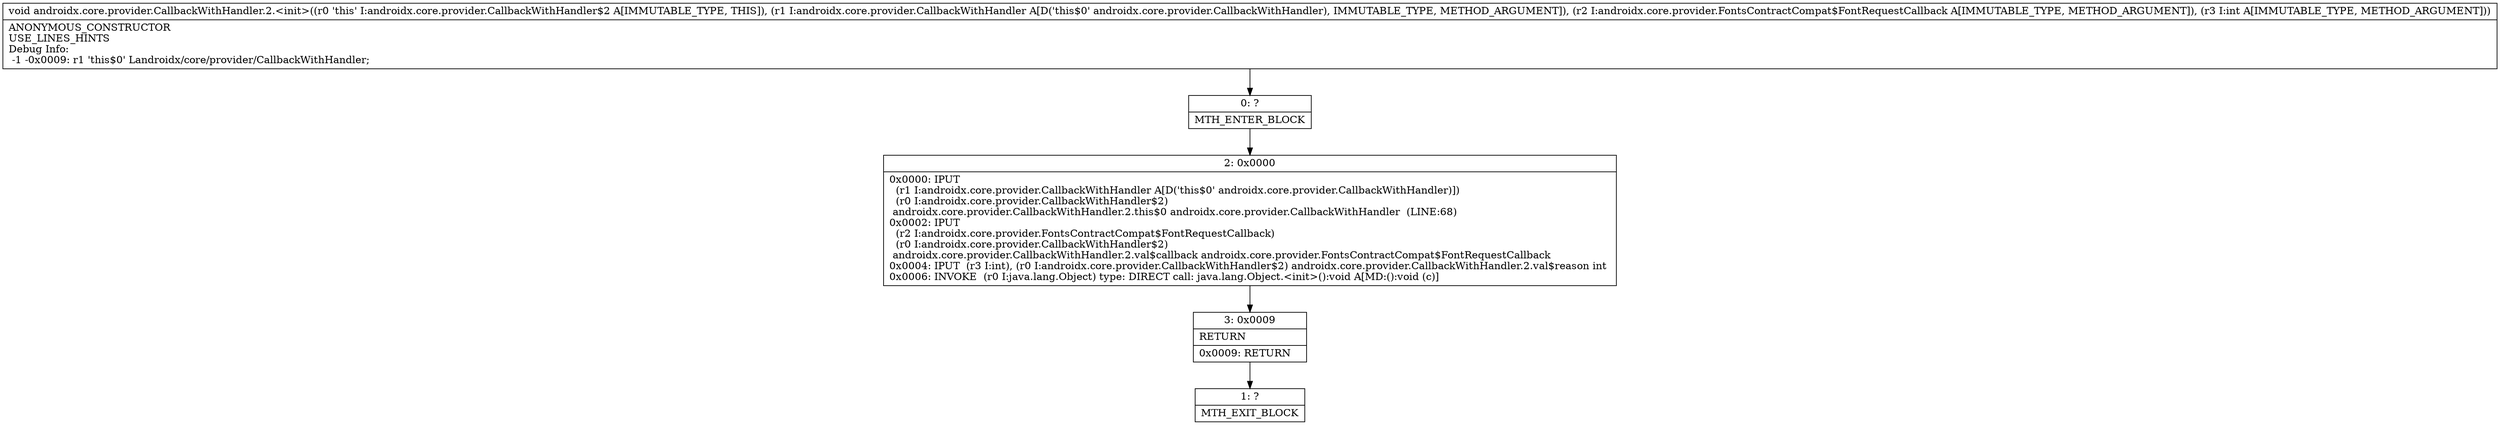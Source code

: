 digraph "CFG forandroidx.core.provider.CallbackWithHandler.2.\<init\>(Landroidx\/core\/provider\/CallbackWithHandler;Landroidx\/core\/provider\/FontsContractCompat$FontRequestCallback;I)V" {
Node_0 [shape=record,label="{0\:\ ?|MTH_ENTER_BLOCK\l}"];
Node_2 [shape=record,label="{2\:\ 0x0000|0x0000: IPUT  \l  (r1 I:androidx.core.provider.CallbackWithHandler A[D('this$0' androidx.core.provider.CallbackWithHandler)])\l  (r0 I:androidx.core.provider.CallbackWithHandler$2)\l androidx.core.provider.CallbackWithHandler.2.this$0 androidx.core.provider.CallbackWithHandler  (LINE:68)\l0x0002: IPUT  \l  (r2 I:androidx.core.provider.FontsContractCompat$FontRequestCallback)\l  (r0 I:androidx.core.provider.CallbackWithHandler$2)\l androidx.core.provider.CallbackWithHandler.2.val$callback androidx.core.provider.FontsContractCompat$FontRequestCallback \l0x0004: IPUT  (r3 I:int), (r0 I:androidx.core.provider.CallbackWithHandler$2) androidx.core.provider.CallbackWithHandler.2.val$reason int \l0x0006: INVOKE  (r0 I:java.lang.Object) type: DIRECT call: java.lang.Object.\<init\>():void A[MD:():void (c)]\l}"];
Node_3 [shape=record,label="{3\:\ 0x0009|RETURN\l|0x0009: RETURN   \l}"];
Node_1 [shape=record,label="{1\:\ ?|MTH_EXIT_BLOCK\l}"];
MethodNode[shape=record,label="{void androidx.core.provider.CallbackWithHandler.2.\<init\>((r0 'this' I:androidx.core.provider.CallbackWithHandler$2 A[IMMUTABLE_TYPE, THIS]), (r1 I:androidx.core.provider.CallbackWithHandler A[D('this$0' androidx.core.provider.CallbackWithHandler), IMMUTABLE_TYPE, METHOD_ARGUMENT]), (r2 I:androidx.core.provider.FontsContractCompat$FontRequestCallback A[IMMUTABLE_TYPE, METHOD_ARGUMENT]), (r3 I:int A[IMMUTABLE_TYPE, METHOD_ARGUMENT]))  | ANONYMOUS_CONSTRUCTOR\lUSE_LINES_HINTS\lDebug Info:\l  \-1 \-0x0009: r1 'this$0' Landroidx\/core\/provider\/CallbackWithHandler;\l}"];
MethodNode -> Node_0;Node_0 -> Node_2;
Node_2 -> Node_3;
Node_3 -> Node_1;
}

